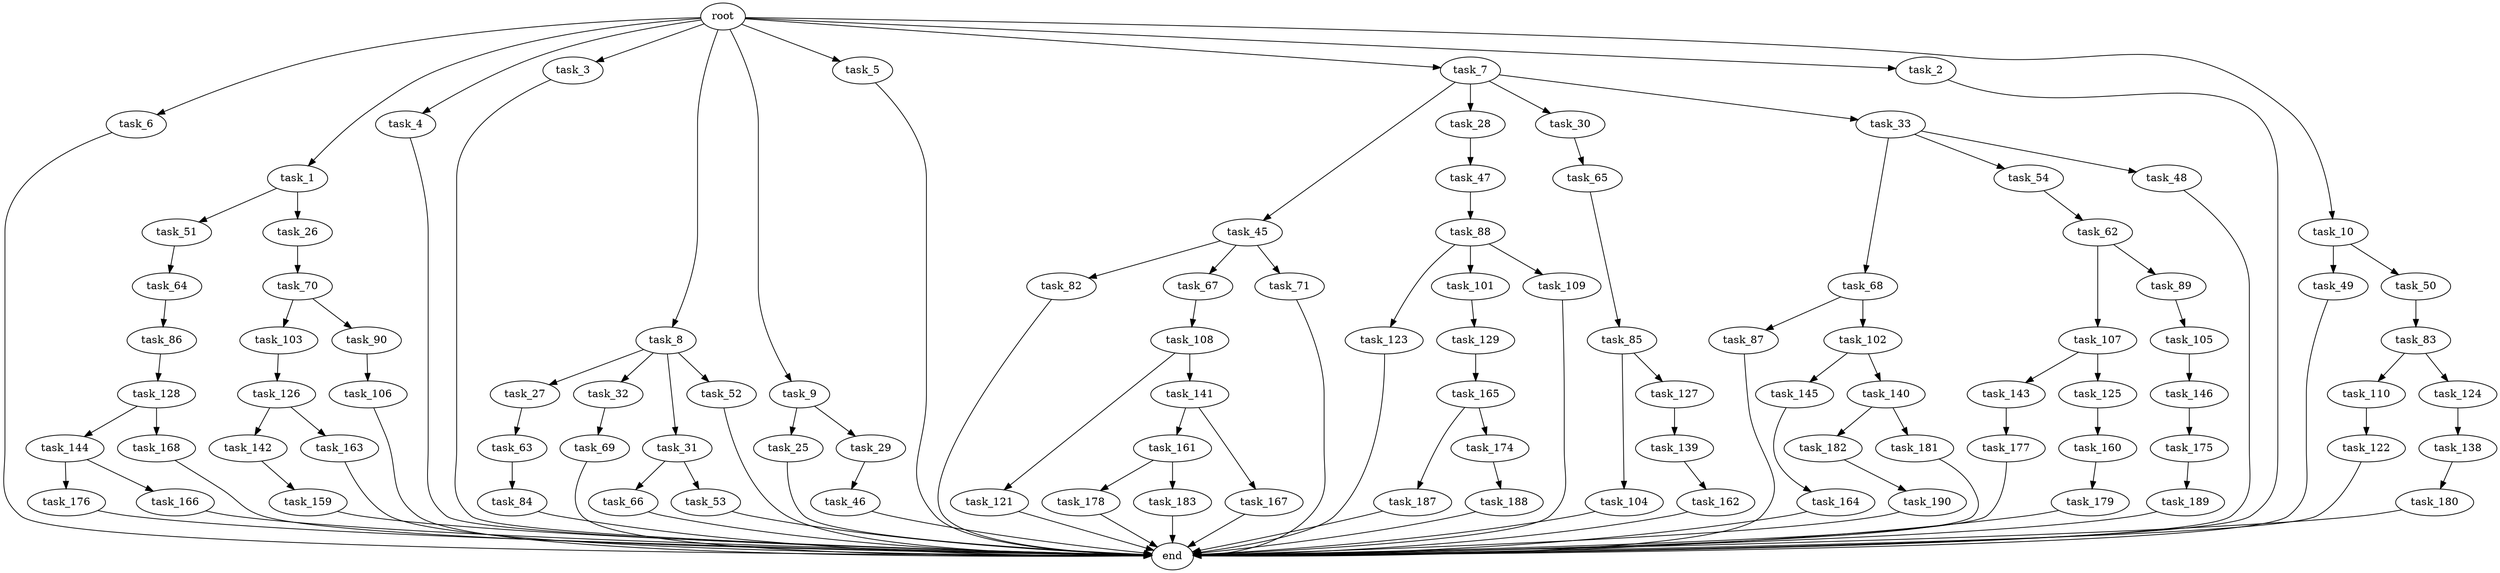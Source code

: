 digraph G {
  task_6 [size="1.024000"];
  task_45 [size="695784701.952000"];
  task_187 [size="858993459.200000"];
  task_123 [size="549755813.888000"];
  task_66 [size="137438953.472000"];
  task_1 [size="1.024000"];
  task_82 [size="214748364.800000"];
  task_159 [size="858993459.200000"];
  task_68 [size="214748364.800000"];
  task_190 [size="549755813.888000"];
  task_65 [size="695784701.952000"];
  task_83 [size="420906795.008000"];
  root [size="0.000000"];
  task_63 [size="34359738.368000"];
  task_176 [size="858993459.200000"];
  task_179 [size="34359738.368000"];
  task_144 [size="214748364.800000"];
  task_4 [size="1.024000"];
  task_3 [size="1.024000"];
  task_86 [size="214748364.800000"];
  task_189 [size="137438953.472000"];
  task_84 [size="309237645.312000"];
  task_101 [size="549755813.888000"];
  task_178 [size="858993459.200000"];
  task_182 [size="695784701.952000"];
  task_8 [size="1.024000"];
  task_9 [size="1.024000"];
  task_27 [size="137438953.472000"];
  task_109 [size="549755813.888000"];
  task_177 [size="549755813.888000"];
  task_5 [size="1.024000"];
  task_166 [size="858993459.200000"];
  task_107 [size="420906795.008000"];
  task_161 [size="420906795.008000"];
  task_49 [size="858993459.200000"];
  task_145 [size="309237645.312000"];
  task_128 [size="695784701.952000"];
  task_54 [size="214748364.800000"];
  task_32 [size="137438953.472000"];
  task_168 [size="214748364.800000"];
  task_88 [size="34359738.368000"];
  task_167 [size="420906795.008000"];
  task_7 [size="1.024000"];
  task_188 [size="858993459.200000"];
  task_53 [size="137438953.472000"];
  task_25 [size="309237645.312000"];
  task_126 [size="34359738.368000"];
  task_51 [size="214748364.800000"];
  task_31 [size="137438953.472000"];
  task_28 [size="695784701.952000"];
  task_142 [size="214748364.800000"];
  task_85 [size="420906795.008000"];
  task_180 [size="549755813.888000"];
  task_121 [size="549755813.888000"];
  task_175 [size="420906795.008000"];
  task_141 [size="549755813.888000"];
  task_162 [size="549755813.888000"];
  task_26 [size="214748364.800000"];
  task_143 [size="858993459.200000"];
  task_2 [size="1.024000"];
  task_106 [size="420906795.008000"];
  task_105 [size="214748364.800000"];
  task_129 [size="309237645.312000"];
  task_52 [size="137438953.472000"];
  task_87 [size="34359738.368000"];
  task_50 [size="858993459.200000"];
  task_122 [size="420906795.008000"];
  task_104 [size="420906795.008000"];
  task_160 [size="77309411.328000"];
  task_174 [size="858993459.200000"];
  task_103 [size="309237645.312000"];
  task_127 [size="420906795.008000"];
  task_70 [size="309237645.312000"];
  task_165 [size="214748364.800000"];
  task_30 [size="695784701.952000"];
  task_67 [size="214748364.800000"];
  task_48 [size="214748364.800000"];
  task_10 [size="1.024000"];
  task_164 [size="549755813.888000"];
  task_62 [size="137438953.472000"];
  task_64 [size="77309411.328000"];
  task_163 [size="214748364.800000"];
  task_29 [size="309237645.312000"];
  task_102 [size="34359738.368000"];
  task_183 [size="858993459.200000"];
  task_181 [size="695784701.952000"];
  task_139 [size="549755813.888000"];
  task_33 [size="695784701.952000"];
  task_47 [size="34359738.368000"];
  task_69 [size="549755813.888000"];
  task_140 [size="309237645.312000"];
  task_108 [size="34359738.368000"];
  end [size="0.000000"];
  task_71 [size="214748364.800000"];
  task_89 [size="420906795.008000"];
  task_46 [size="858993459.200000"];
  task_146 [size="420906795.008000"];
  task_110 [size="858993459.200000"];
  task_124 [size="858993459.200000"];
  task_125 [size="858993459.200000"];
  task_138 [size="214748364.800000"];
  task_90 [size="309237645.312000"];

  task_6 -> end [size="1.000000"];
  task_45 -> task_67 [size="209715200.000000"];
  task_45 -> task_71 [size="209715200.000000"];
  task_45 -> task_82 [size="209715200.000000"];
  task_187 -> end [size="1.000000"];
  task_123 -> end [size="1.000000"];
  task_66 -> end [size="1.000000"];
  task_1 -> task_26 [size="209715200.000000"];
  task_1 -> task_51 [size="209715200.000000"];
  task_82 -> end [size="1.000000"];
  task_159 -> end [size="1.000000"];
  task_68 -> task_87 [size="33554432.000000"];
  task_68 -> task_102 [size="33554432.000000"];
  task_190 -> end [size="1.000000"];
  task_65 -> task_85 [size="411041792.000000"];
  task_83 -> task_110 [size="838860800.000000"];
  task_83 -> task_124 [size="838860800.000000"];
  root -> task_2 [size="1.000000"];
  root -> task_6 [size="1.000000"];
  root -> task_7 [size="1.000000"];
  root -> task_4 [size="1.000000"];
  root -> task_3 [size="1.000000"];
  root -> task_5 [size="1.000000"];
  root -> task_1 [size="1.000000"];
  root -> task_8 [size="1.000000"];
  root -> task_9 [size="1.000000"];
  root -> task_10 [size="1.000000"];
  task_63 -> task_84 [size="301989888.000000"];
  task_176 -> end [size="1.000000"];
  task_179 -> end [size="1.000000"];
  task_144 -> task_166 [size="838860800.000000"];
  task_144 -> task_176 [size="838860800.000000"];
  task_4 -> end [size="1.000000"];
  task_3 -> end [size="1.000000"];
  task_86 -> task_128 [size="679477248.000000"];
  task_189 -> end [size="1.000000"];
  task_84 -> end [size="1.000000"];
  task_101 -> task_129 [size="301989888.000000"];
  task_178 -> end [size="1.000000"];
  task_182 -> task_190 [size="536870912.000000"];
  task_8 -> task_27 [size="134217728.000000"];
  task_8 -> task_52 [size="134217728.000000"];
  task_8 -> task_32 [size="134217728.000000"];
  task_8 -> task_31 [size="134217728.000000"];
  task_9 -> task_29 [size="301989888.000000"];
  task_9 -> task_25 [size="301989888.000000"];
  task_27 -> task_63 [size="33554432.000000"];
  task_109 -> end [size="1.000000"];
  task_177 -> end [size="1.000000"];
  task_5 -> end [size="1.000000"];
  task_166 -> end [size="1.000000"];
  task_107 -> task_143 [size="838860800.000000"];
  task_107 -> task_125 [size="838860800.000000"];
  task_161 -> task_178 [size="838860800.000000"];
  task_161 -> task_183 [size="838860800.000000"];
  task_49 -> end [size="1.000000"];
  task_145 -> task_164 [size="536870912.000000"];
  task_128 -> task_168 [size="209715200.000000"];
  task_128 -> task_144 [size="209715200.000000"];
  task_54 -> task_62 [size="134217728.000000"];
  task_32 -> task_69 [size="536870912.000000"];
  task_168 -> end [size="1.000000"];
  task_88 -> task_101 [size="536870912.000000"];
  task_88 -> task_109 [size="536870912.000000"];
  task_88 -> task_123 [size="536870912.000000"];
  task_167 -> end [size="1.000000"];
  task_7 -> task_33 [size="679477248.000000"];
  task_7 -> task_30 [size="679477248.000000"];
  task_7 -> task_28 [size="679477248.000000"];
  task_7 -> task_45 [size="679477248.000000"];
  task_188 -> end [size="1.000000"];
  task_53 -> end [size="1.000000"];
  task_25 -> end [size="1.000000"];
  task_126 -> task_142 [size="209715200.000000"];
  task_126 -> task_163 [size="209715200.000000"];
  task_51 -> task_64 [size="75497472.000000"];
  task_31 -> task_53 [size="134217728.000000"];
  task_31 -> task_66 [size="134217728.000000"];
  task_28 -> task_47 [size="33554432.000000"];
  task_142 -> task_159 [size="838860800.000000"];
  task_85 -> task_104 [size="411041792.000000"];
  task_85 -> task_127 [size="411041792.000000"];
  task_180 -> end [size="1.000000"];
  task_121 -> end [size="1.000000"];
  task_175 -> task_189 [size="134217728.000000"];
  task_141 -> task_161 [size="411041792.000000"];
  task_141 -> task_167 [size="411041792.000000"];
  task_162 -> end [size="1.000000"];
  task_26 -> task_70 [size="301989888.000000"];
  task_143 -> task_177 [size="536870912.000000"];
  task_2 -> end [size="1.000000"];
  task_106 -> end [size="1.000000"];
  task_105 -> task_146 [size="411041792.000000"];
  task_129 -> task_165 [size="209715200.000000"];
  task_52 -> end [size="1.000000"];
  task_87 -> end [size="1.000000"];
  task_50 -> task_83 [size="411041792.000000"];
  task_122 -> end [size="1.000000"];
  task_104 -> end [size="1.000000"];
  task_160 -> task_179 [size="33554432.000000"];
  task_174 -> task_188 [size="838860800.000000"];
  task_103 -> task_126 [size="33554432.000000"];
  task_127 -> task_139 [size="536870912.000000"];
  task_70 -> task_103 [size="301989888.000000"];
  task_70 -> task_90 [size="301989888.000000"];
  task_165 -> task_187 [size="838860800.000000"];
  task_165 -> task_174 [size="838860800.000000"];
  task_30 -> task_65 [size="679477248.000000"];
  task_67 -> task_108 [size="33554432.000000"];
  task_48 -> end [size="1.000000"];
  task_10 -> task_50 [size="838860800.000000"];
  task_10 -> task_49 [size="838860800.000000"];
  task_164 -> end [size="1.000000"];
  task_62 -> task_107 [size="411041792.000000"];
  task_62 -> task_89 [size="411041792.000000"];
  task_64 -> task_86 [size="209715200.000000"];
  task_163 -> end [size="1.000000"];
  task_29 -> task_46 [size="838860800.000000"];
  task_102 -> task_140 [size="301989888.000000"];
  task_102 -> task_145 [size="301989888.000000"];
  task_183 -> end [size="1.000000"];
  task_181 -> end [size="1.000000"];
  task_139 -> task_162 [size="536870912.000000"];
  task_33 -> task_48 [size="209715200.000000"];
  task_33 -> task_68 [size="209715200.000000"];
  task_33 -> task_54 [size="209715200.000000"];
  task_47 -> task_88 [size="33554432.000000"];
  task_69 -> end [size="1.000000"];
  task_140 -> task_182 [size="679477248.000000"];
  task_140 -> task_181 [size="679477248.000000"];
  task_108 -> task_121 [size="536870912.000000"];
  task_108 -> task_141 [size="536870912.000000"];
  task_71 -> end [size="1.000000"];
  task_89 -> task_105 [size="209715200.000000"];
  task_46 -> end [size="1.000000"];
  task_146 -> task_175 [size="411041792.000000"];
  task_110 -> task_122 [size="411041792.000000"];
  task_124 -> task_138 [size="209715200.000000"];
  task_125 -> task_160 [size="75497472.000000"];
  task_138 -> task_180 [size="536870912.000000"];
  task_90 -> task_106 [size="411041792.000000"];
}
